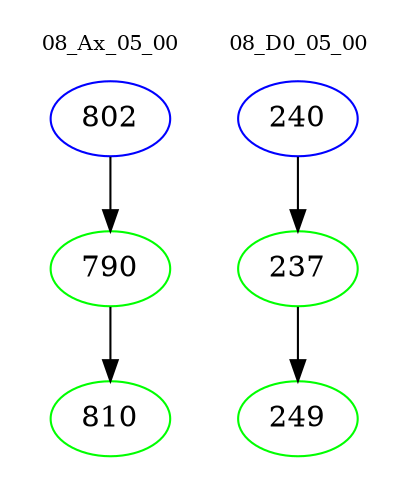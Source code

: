 digraph{
subgraph cluster_0 {
color = white
label = "08_Ax_05_00";
fontsize=10;
T0_802 [label="802", color="blue"]
T0_802 -> T0_790 [color="black"]
T0_790 [label="790", color="green"]
T0_790 -> T0_810 [color="black"]
T0_810 [label="810", color="green"]
}
subgraph cluster_1 {
color = white
label = "08_D0_05_00";
fontsize=10;
T1_240 [label="240", color="blue"]
T1_240 -> T1_237 [color="black"]
T1_237 [label="237", color="green"]
T1_237 -> T1_249 [color="black"]
T1_249 [label="249", color="green"]
}
}
